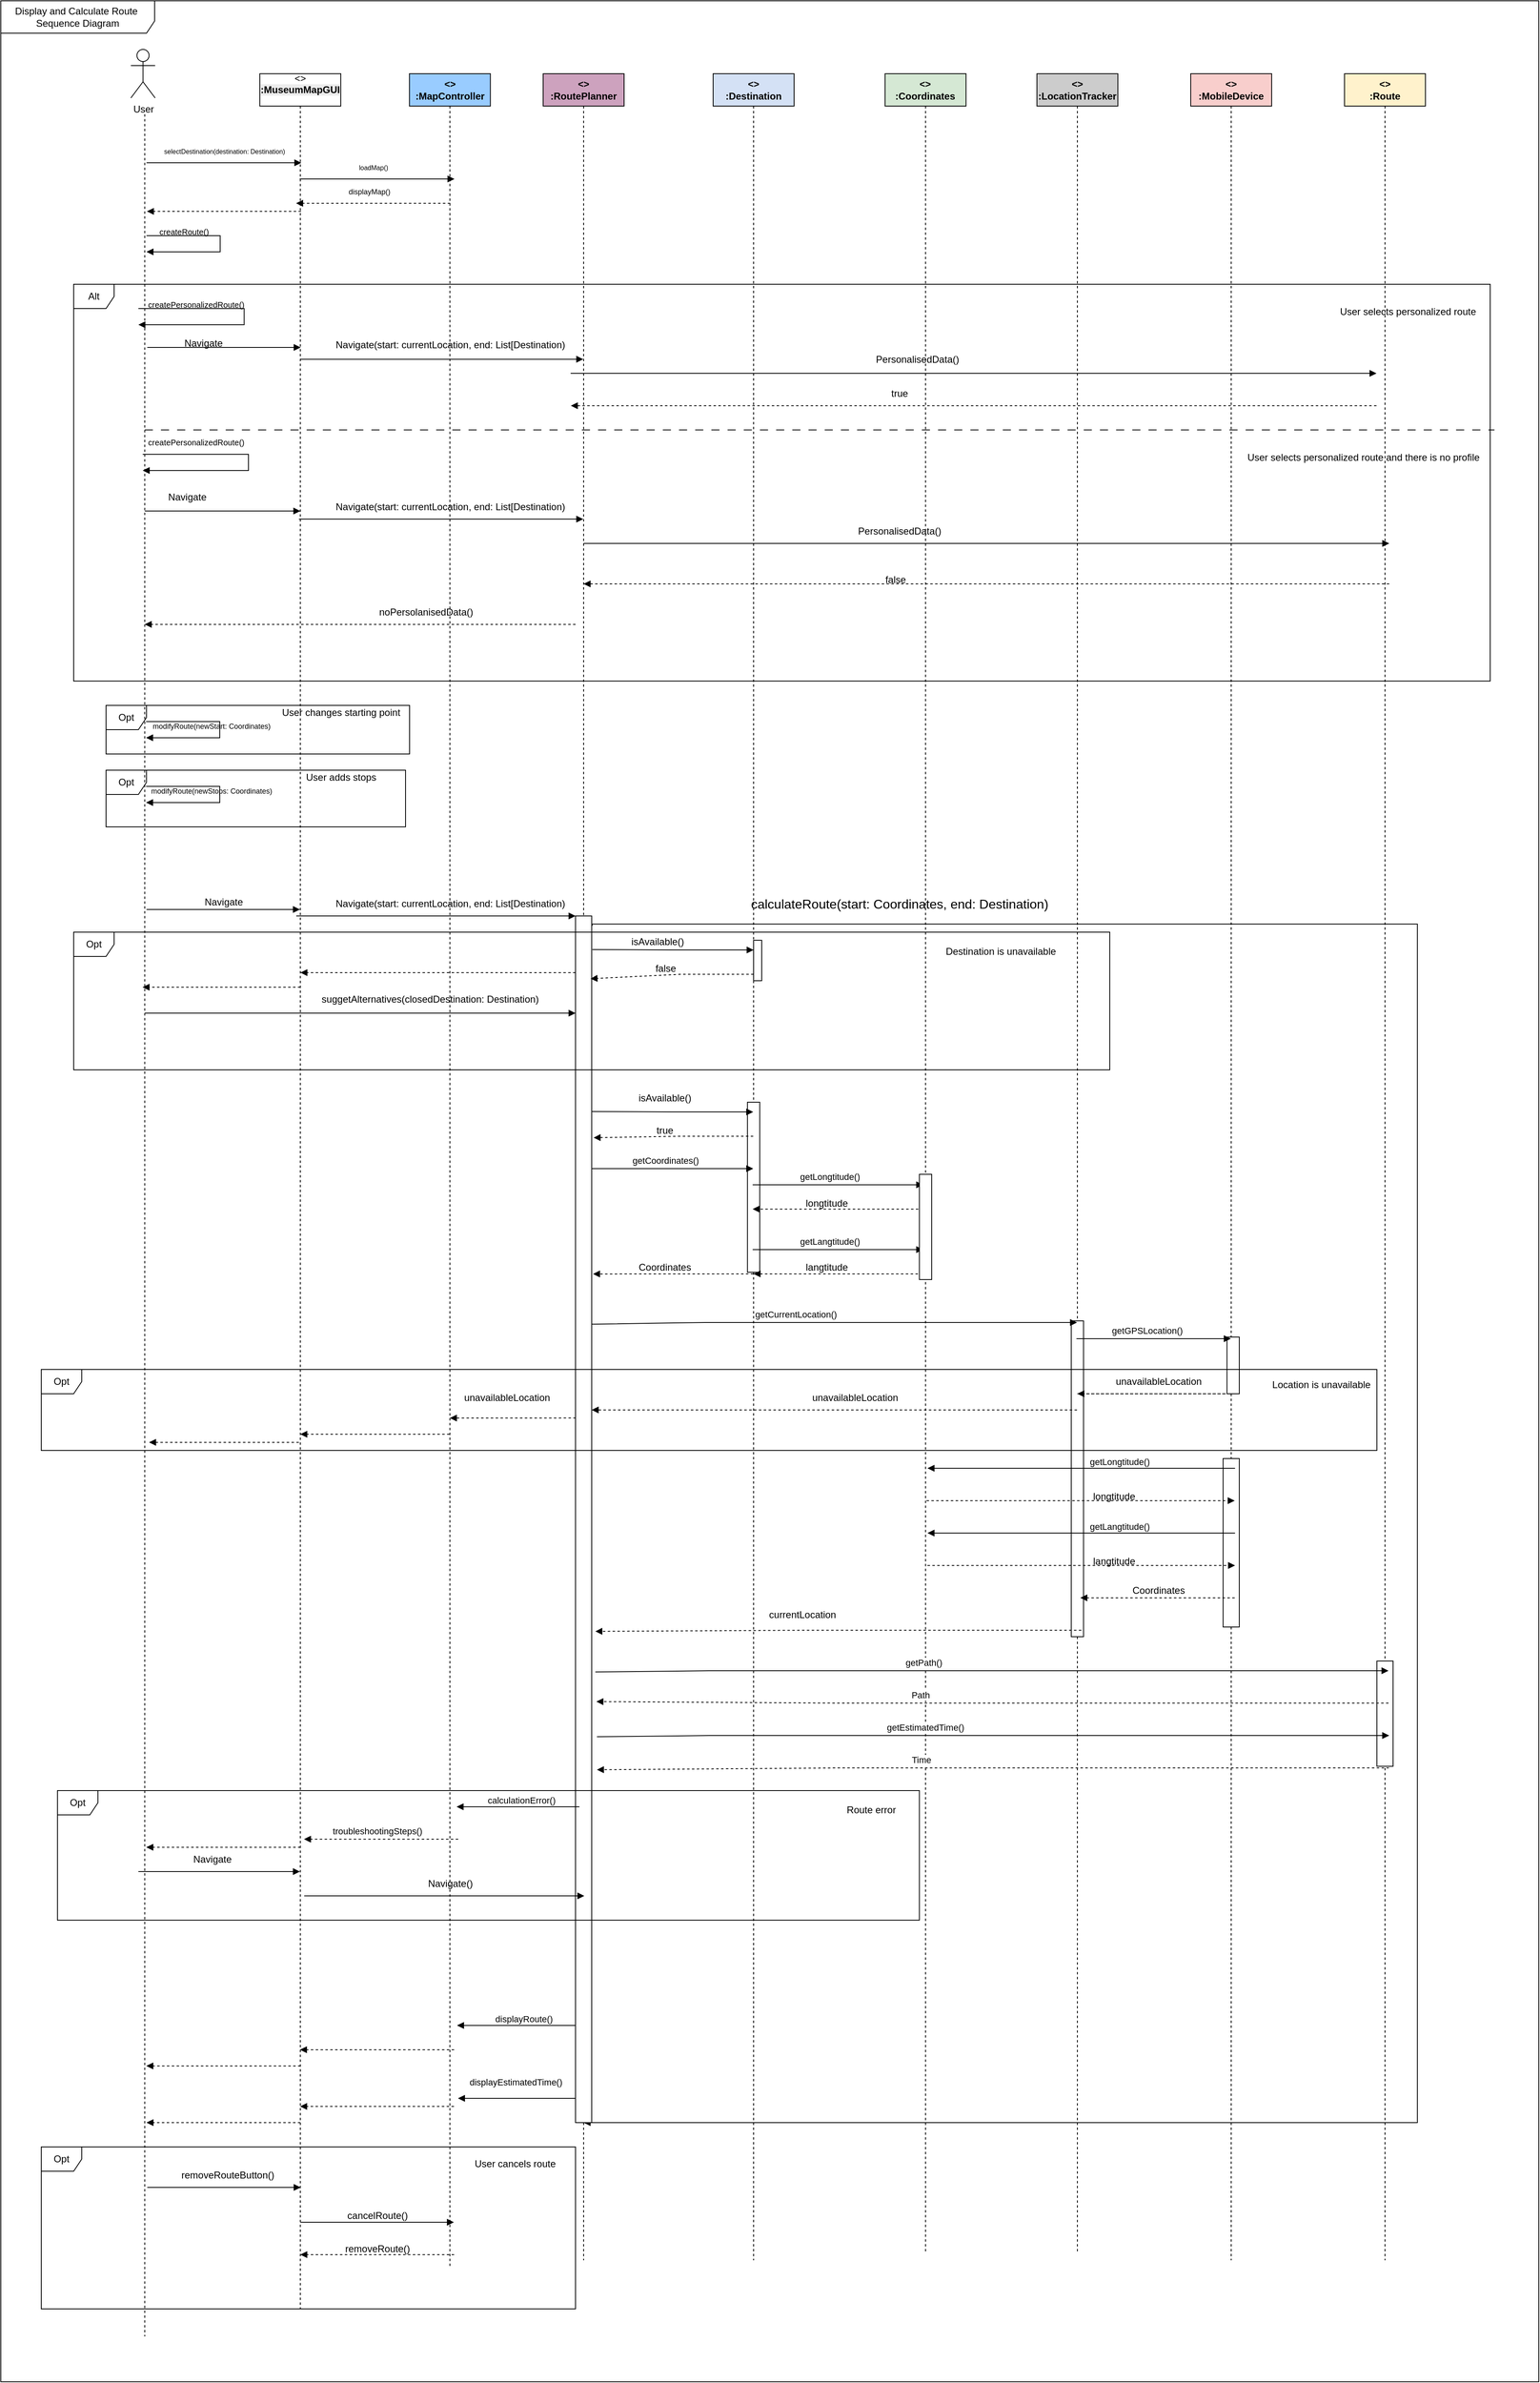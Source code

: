 <mxfile version="26.3.0">
  <diagram name="Page-1" id="kJih2EVv_8KnTAs_L_VF">
    <mxGraphModel dx="5603" dy="4810" grid="1" gridSize="10" guides="1" tooltips="1" connect="1" arrows="1" fold="1" page="1" pageScale="1" pageWidth="850" pageHeight="1100" math="0" shadow="0">
      <root>
        <mxCell id="0" />
        <mxCell id="1" parent="0" />
        <mxCell id="w3oup3Zo58hLr9Lpajqg-17" value="&lt;b&gt;&amp;lt;&amp;gt;&lt;/b&gt;&lt;div&gt;&lt;b&gt;:MobileDevice&lt;/b&gt;&lt;/div&gt;" style="shape=umlLifeline;perimeter=lifelinePerimeter;whiteSpace=wrap;html=1;container=1;dropTarget=0;collapsible=0;recursiveResize=0;outlineConnect=0;portConstraint=eastwest;newEdgeStyle={&quot;edgeStyle&quot;:&quot;elbowEdgeStyle&quot;,&quot;elbow&quot;:&quot;vertical&quot;,&quot;curved&quot;:0,&quot;rounded&quot;:0};fillColor=#F8CECC;" parent="1" vertex="1">
          <mxGeometry x="1250" y="-1480" width="100" height="2700" as="geometry" />
        </mxCell>
        <mxCell id="AUqQ7xuA4GsBrQX3amAf-10" value="" style="rounded=0;dashed=0;" parent="1" vertex="1">
          <mxGeometry x="1294.81" y="80" width="15.19" height="70" as="geometry" />
        </mxCell>
        <mxCell id="w3oup3Zo58hLr9Lpajqg-15" value="&lt;div&gt;&lt;b&gt;&amp;lt;&amp;gt;&lt;/b&gt;&lt;/div&gt;&lt;b&gt;:LocationTracker&lt;/b&gt;" style="shape=umlLifeline;perimeter=lifelinePerimeter;whiteSpace=wrap;html=1;container=1;dropTarget=0;collapsible=0;recursiveResize=0;outlineConnect=0;portConstraint=eastwest;newEdgeStyle={&quot;edgeStyle&quot;:&quot;elbowEdgeStyle&quot;,&quot;elbow&quot;:&quot;vertical&quot;,&quot;curved&quot;:0,&quot;rounded&quot;:0};fillColor=#CCCCCC;" parent="1" vertex="1">
          <mxGeometry x="1060" y="-1480" width="100" height="2690" as="geometry" />
        </mxCell>
        <mxCell id="AUqQ7xuA4GsBrQX3amAf-7" value="" style="rounded=0;dashed=0;" parent="1" vertex="1">
          <mxGeometry x="1102.41" y="60" width="15.19" height="390" as="geometry" />
        </mxCell>
        <mxCell id="w3oup3Zo58hLr9Lpajqg-12" value="&lt;div&gt;&lt;b&gt;&amp;lt;&amp;gt;&lt;/b&gt;&lt;/div&gt;&lt;b&gt;:Destination&lt;/b&gt;" style="shape=umlLifeline;perimeter=lifelinePerimeter;whiteSpace=wrap;html=1;container=1;dropTarget=0;collapsible=0;recursiveResize=0;outlineConnect=0;portConstraint=eastwest;newEdgeStyle={&quot;edgeStyle&quot;:&quot;elbowEdgeStyle&quot;,&quot;elbow&quot;:&quot;vertical&quot;,&quot;curved&quot;:0,&quot;rounded&quot;:0};fillColor=#D4E1F5;" parent="1" vertex="1">
          <mxGeometry x="660" y="-1480" width="100" height="2700" as="geometry" />
        </mxCell>
        <mxCell id="AUqQ7xuA4GsBrQX3amAf-4" value="" style="rounded=0;dashed=0;" parent="1" vertex="1">
          <mxGeometry x="702.4" y="-210" width="15.19" height="210" as="geometry" />
        </mxCell>
        <mxCell id="AUqQ7xuA4GsBrQX3amAf-2" value="" style="rounded=0;dashed=0;" parent="1" vertex="1">
          <mxGeometry x="1290" y="230" width="20" height="208" as="geometry" />
        </mxCell>
        <mxCell id="w3oup3Zo58hLr9Lpajqg-77" value="&lt;div&gt;&lt;b&gt;&amp;lt;&amp;gt;&lt;/b&gt;&lt;/div&gt;&lt;b&gt;:Route&lt;/b&gt;" style="shape=umlLifeline;perimeter=lifelinePerimeter;whiteSpace=wrap;html=1;container=1;dropTarget=0;collapsible=0;recursiveResize=0;outlineConnect=0;portConstraint=eastwest;newEdgeStyle={&quot;edgeStyle&quot;:&quot;elbowEdgeStyle&quot;,&quot;elbow&quot;:&quot;vertical&quot;,&quot;curved&quot;:0,&quot;rounded&quot;:0};fillColor=#FFF2CC;" parent="1" vertex="1">
          <mxGeometry x="1440" y="-1480" width="100" height="2700" as="geometry" />
        </mxCell>
        <mxCell id="AUqQ7xuA4GsBrQX3amAf-1" value="" style="rounded=0;dashed=0;" parent="1" vertex="1">
          <mxGeometry x="1480" y="480" width="20" height="130" as="geometry" />
        </mxCell>
        <mxCell id="giSu3xgfnJtw4W87moCO-10" value="Display and Calculate Route&amp;nbsp;&lt;div&gt;Sequence Diagram&lt;/div&gt;" style="shape=umlFrame;whiteSpace=wrap;html=1;pointerEvents=0;width=190;height=40;" parent="1" vertex="1">
          <mxGeometry x="-220" y="-1570" width="1900" height="2940" as="geometry" />
        </mxCell>
        <mxCell id="w3oup3Zo58hLr9Lpajqg-8" value="&amp;lt;&amp;gt;&lt;br&gt;&lt;span style=&quot;color: rgb(0, 0, 0); font-family: Helvetica; font-size: 12px; font-style: normal; font-variant-ligatures: normal; font-variant-caps: normal; font-weight: 700; letter-spacing: normal; orphans: 2; text-align: center; text-indent: 0px; text-transform: none; widows: 2; word-spacing: 0px; -webkit-text-stroke-width: 0px; white-space: normal; background-color: rgb(236, 236, 236); text-decoration-thickness: initial; text-decoration-style: initial; text-decoration-color: initial; float: none; display: inline !important;&quot;&gt;:MuseumMapGUI&lt;/span&gt;&lt;div&gt;&lt;br/&gt;&lt;/div&gt;" style="shape=umlLifeline;perimeter=lifelinePerimeter;whiteSpace=wrap;html=1;container=1;dropTarget=0;collapsible=0;recursiveResize=0;outlineConnect=0;portConstraint=eastwest;newEdgeStyle={&quot;edgeStyle&quot;:&quot;elbowEdgeStyle&quot;,&quot;elbow&quot;:&quot;vertical&quot;,&quot;curved&quot;:0,&quot;rounded&quot;:0};" parent="1" vertex="1">
          <mxGeometry x="100" y="-1480" width="100" height="2760" as="geometry" />
        </mxCell>
        <mxCell id="w3oup3Zo58hLr9Lpajqg-11" value="&lt;div&gt;&lt;b&gt;&amp;lt;&amp;gt;&lt;/b&gt;&lt;/div&gt;&lt;b&gt;:RoutePlanner&lt;/b&gt;" style="shape=umlLifeline;perimeter=lifelinePerimeter;whiteSpace=wrap;html=1;container=1;dropTarget=0;collapsible=0;recursiveResize=0;outlineConnect=0;portConstraint=eastwest;newEdgeStyle={&quot;edgeStyle&quot;:&quot;elbowEdgeStyle&quot;,&quot;elbow&quot;:&quot;vertical&quot;,&quot;curved&quot;:0,&quot;rounded&quot;:0};fillColor=#CDA2BE;" parent="1" vertex="1">
          <mxGeometry x="450" y="-1480" width="100" height="2700" as="geometry" />
        </mxCell>
        <mxCell id="w3oup3Zo58hLr9Lpajqg-13" value="&lt;b&gt;&amp;lt;&amp;gt;&lt;br&gt;:Coordinates&lt;/b&gt;" style="shape=umlLifeline;perimeter=lifelinePerimeter;whiteSpace=wrap;html=1;container=1;dropTarget=0;collapsible=0;recursiveResize=0;outlineConnect=0;portConstraint=eastwest;newEdgeStyle={&quot;edgeStyle&quot;:&quot;elbowEdgeStyle&quot;,&quot;elbow&quot;:&quot;vertical&quot;,&quot;curved&quot;:0,&quot;rounded&quot;:0};fillColor=#D5E8D4;" parent="1" vertex="1">
          <mxGeometry x="872.4" y="-1480" width="100" height="2690" as="geometry" />
        </mxCell>
        <mxCell id="w3oup3Zo58hLr9Lpajqg-18" value="&lt;div&gt;&lt;span style=&quot;font-weight: 700;&quot;&gt;&amp;lt;&amp;gt;&lt;/span&gt;&lt;/div&gt;&lt;span style=&quot;font-weight: 700;&quot;&gt;:MapController&lt;/span&gt;" style="shape=umlLifeline;perimeter=lifelinePerimeter;whiteSpace=wrap;html=1;container=1;dropTarget=0;collapsible=0;recursiveResize=0;outlineConnect=0;portConstraint=eastwest;newEdgeStyle={&quot;edgeStyle&quot;:&quot;elbowEdgeStyle&quot;,&quot;elbow&quot;:&quot;vertical&quot;,&quot;curved&quot;:0,&quot;rounded&quot;:0};fillColor=#99CCFF;" parent="1" vertex="1">
          <mxGeometry x="284.81" y="-1480" width="100" height="2710" as="geometry" />
        </mxCell>
        <mxCell id="w3oup3Zo58hLr9Lpajqg-23" value="" style="html=1;verticalAlign=bottom;labelBackgroundColor=none;endArrow=block;endFill=1;rounded=0;entryX=0.512;entryY=0.092;entryDx=0;entryDy=0;entryPerimeter=0;" parent="1" edge="1">
          <mxGeometry width="160" relative="1" as="geometry">
            <mxPoint x="-39.996" y="-1370" as="sourcePoint" />
            <mxPoint x="151.24" y="-1370" as="targetPoint" />
          </mxGeometry>
        </mxCell>
        <mxCell id="w3oup3Zo58hLr9Lpajqg-29" value="&lt;font style=&quot;font-size: 8px;&quot;&gt;selectDestination(destination: Destination)&lt;/font&gt;" style="text;html=1;align=center;verticalAlign=middle;resizable=0;points=[];autosize=1;strokeColor=none;fillColor=none;" parent="1" vertex="1">
          <mxGeometry x="-29.32" y="-1400" width="170" height="30" as="geometry" />
        </mxCell>
        <mxCell id="w3oup3Zo58hLr9Lpajqg-32" value="&lt;font style=&quot;font-size: 9px;&quot;&gt;displayMap()&lt;/font&gt;" style="text;html=1;align=center;verticalAlign=middle;resizable=0;points=[];autosize=1;strokeColor=none;fillColor=none;" parent="1" vertex="1">
          <mxGeometry x="195" y="-1350" width="80" height="30" as="geometry" />
        </mxCell>
        <mxCell id="w3oup3Zo58hLr9Lpajqg-33" value="&lt;font&gt;createRoute()&lt;/font&gt;" style="text;html=1;align=center;verticalAlign=middle;resizable=0;points=[];autosize=1;strokeColor=none;fillColor=none;fontSize=10;" parent="1" vertex="1">
          <mxGeometry x="-34.5" y="-1300" width="80" height="30" as="geometry" />
        </mxCell>
        <mxCell id="w3oup3Zo58hLr9Lpajqg-34" value="" style="html=1;verticalAlign=bottom;labelBackgroundColor=none;endArrow=block;endFill=1;rounded=0;exitX=1.044;exitY=0.008;exitDx=0;exitDy=0;exitPerimeter=0;" parent="1" source="w3oup3Zo58hLr9Lpajqg-95" target="w3oup3Zo58hLr9Lpajqg-11" edge="1">
          <mxGeometry width="160" relative="1" as="geometry">
            <mxPoint x="425.0" y="-440" as="sourcePoint" />
            <mxPoint x="664.8" y="-440" as="targetPoint" />
            <Array as="points">
              <mxPoint x="510" y="-430" />
              <mxPoint x="550" y="-430" />
              <mxPoint x="1530" y="-430" />
              <mxPoint x="1530" y="410" />
              <mxPoint x="1530" y="1050" />
              <mxPoint x="1020" y="1050" />
            </Array>
          </mxGeometry>
        </mxCell>
        <mxCell id="w3oup3Zo58hLr9Lpajqg-38" value="" style="html=1;verticalAlign=bottom;labelBackgroundColor=none;endArrow=block;endFill=1;rounded=0;" parent="1" target="w3oup3Zo58hLr9Lpajqg-8" edge="1">
          <mxGeometry width="160" relative="1" as="geometry">
            <mxPoint x="-40.001" y="-448" as="sourcePoint" />
            <mxPoint x="305.24" y="-448" as="targetPoint" />
            <Array as="points">
              <mxPoint x="130.24" y="-448" />
            </Array>
          </mxGeometry>
        </mxCell>
        <mxCell id="w3oup3Zo58hLr9Lpajqg-39" value="Navigate(start: currentLocation, end: List[Destination)" style="text;html=1;align=center;verticalAlign=middle;resizable=0;points=[];autosize=1;strokeColor=none;fillColor=none;" parent="1" vertex="1">
          <mxGeometry x="180" y="-470" width="310" height="30" as="geometry" />
        </mxCell>
        <mxCell id="w3oup3Zo58hLr9Lpajqg-35" value="&lt;font style=&quot;font-size: 16px;&quot;&gt;calculateRoute(start: Coordinates, end: Destination)&lt;/font&gt;" style="text;html=1;align=center;verticalAlign=middle;resizable=0;points=[];autosize=1;strokeColor=none;fillColor=none;" parent="1" vertex="1">
          <mxGeometry x="695" y="-470" width="390" height="30" as="geometry" />
        </mxCell>
        <mxCell id="w3oup3Zo58hLr9Lpajqg-42" value="" style="html=1;verticalAlign=bottom;labelBackgroundColor=none;endArrow=block;endFill=1;rounded=0;exitX=1.017;exitY=0.07;exitDx=0;exitDy=0;exitPerimeter=0;" parent="1" edge="1">
          <mxGeometry width="160" relative="1" as="geometry">
            <mxPoint x="510.34" y="-198.5" as="sourcePoint" />
            <mxPoint x="709.5" y="-198" as="targetPoint" />
            <Array as="points">
              <mxPoint x="610" y="-198" />
            </Array>
          </mxGeometry>
        </mxCell>
        <mxCell id="w3oup3Zo58hLr9Lpajqg-44" value="" style="html=1;verticalAlign=bottom;labelBackgroundColor=none;endArrow=block;endFill=1;dashed=1;rounded=0;entryX=1.117;entryY=0.108;entryDx=0;entryDy=0;entryPerimeter=0;" parent="1" edge="1">
          <mxGeometry width="160" relative="1" as="geometry">
            <mxPoint x="709.5" y="-168" as="sourcePoint" />
            <mxPoint x="512.34" y="-166.2" as="targetPoint" />
            <Array as="points">
              <mxPoint x="620" y="-168" />
            </Array>
          </mxGeometry>
        </mxCell>
        <mxCell id="w3oup3Zo58hLr9Lpajqg-45" value="true" style="text;html=1;align=center;verticalAlign=middle;resizable=0;points=[];autosize=1;strokeColor=none;fillColor=none;" parent="1" vertex="1">
          <mxGeometry x="580" y="-190" width="40" height="30" as="geometry" />
        </mxCell>
        <mxCell id="w3oup3Zo58hLr9Lpajqg-46" value="" style="html=1;verticalAlign=bottom;labelBackgroundColor=none;endArrow=block;endFill=1;rounded=0;exitX=1.017;exitY=0.153;exitDx=0;exitDy=0;exitPerimeter=0;" parent="1" edge="1">
          <mxGeometry width="160" relative="1" as="geometry">
            <mxPoint x="510.34" y="-127.95" as="sourcePoint" />
            <mxPoint x="709.5" y="-128" as="targetPoint" />
            <Array as="points">
              <mxPoint x="610" y="-128" />
            </Array>
          </mxGeometry>
        </mxCell>
        <mxCell id="w3oup3Zo58hLr9Lpajqg-47" value="getCoordinates()" style="edgeLabel;html=1;align=center;verticalAlign=middle;resizable=0;points=[];" parent="w3oup3Zo58hLr9Lpajqg-46" vertex="1" connectable="0">
          <mxGeometry x="-0.193" y="1" relative="1" as="geometry">
            <mxPoint x="10" y="-9" as="offset" />
          </mxGeometry>
        </mxCell>
        <mxCell id="w3oup3Zo58hLr9Lpajqg-48" value="" style="html=1;verticalAlign=bottom;labelBackgroundColor=none;endArrow=block;endFill=1;rounded=0;" parent="1" edge="1">
          <mxGeometry width="160" relative="1" as="geometry">
            <mxPoint x="708.833" y="-108" as="sourcePoint" />
            <mxPoint x="919.5" y="-108" as="targetPoint" />
            <Array as="points">
              <mxPoint x="810" y="-108" />
            </Array>
          </mxGeometry>
        </mxCell>
        <mxCell id="w3oup3Zo58hLr9Lpajqg-49" value="getLongtitude()" style="edgeLabel;html=1;align=center;verticalAlign=middle;resizable=0;points=[];" parent="w3oup3Zo58hLr9Lpajqg-48" vertex="1" connectable="0">
          <mxGeometry x="-0.193" y="1" relative="1" as="geometry">
            <mxPoint x="10" y="-9" as="offset" />
          </mxGeometry>
        </mxCell>
        <mxCell id="w3oup3Zo58hLr9Lpajqg-50" value="" style="html=1;verticalAlign=bottom;labelBackgroundColor=none;endArrow=block;endFill=1;dashed=1;rounded=0;" parent="1" edge="1">
          <mxGeometry width="160" relative="1" as="geometry">
            <mxPoint x="919.5" y="-78" as="sourcePoint" />
            <mxPoint x="708.833" y="-78" as="targetPoint" />
            <Array as="points">
              <mxPoint x="810" y="-78" />
            </Array>
          </mxGeometry>
        </mxCell>
        <mxCell id="w3oup3Zo58hLr9Lpajqg-51" value="longtitude" style="text;html=1;align=center;verticalAlign=middle;resizable=0;points=[];autosize=1;strokeColor=none;fillColor=none;" parent="1" vertex="1">
          <mxGeometry x="760" y="-100" width="80" height="30" as="geometry" />
        </mxCell>
        <mxCell id="w3oup3Zo58hLr9Lpajqg-52" value="" style="html=1;verticalAlign=bottom;labelBackgroundColor=none;endArrow=block;endFill=1;rounded=0;" parent="1" edge="1">
          <mxGeometry width="160" relative="1" as="geometry">
            <mxPoint x="708.833" y="-28" as="sourcePoint" />
            <mxPoint x="919.5" y="-28" as="targetPoint" />
            <Array as="points">
              <mxPoint x="810" y="-28" />
            </Array>
          </mxGeometry>
        </mxCell>
        <mxCell id="w3oup3Zo58hLr9Lpajqg-53" value="getLangtitude()" style="edgeLabel;html=1;align=center;verticalAlign=middle;resizable=0;points=[];" parent="w3oup3Zo58hLr9Lpajqg-52" vertex="1" connectable="0">
          <mxGeometry x="-0.193" y="1" relative="1" as="geometry">
            <mxPoint x="10" y="-9" as="offset" />
          </mxGeometry>
        </mxCell>
        <mxCell id="w3oup3Zo58hLr9Lpajqg-54" value="" style="html=1;verticalAlign=bottom;labelBackgroundColor=none;endArrow=block;endFill=1;dashed=1;rounded=0;" parent="1" edge="1">
          <mxGeometry width="160" relative="1" as="geometry">
            <mxPoint x="919" y="2" as="sourcePoint" />
            <mxPoint x="710" y="2" as="targetPoint" />
            <Array as="points">
              <mxPoint x="810" y="2" />
            </Array>
          </mxGeometry>
        </mxCell>
        <mxCell id="w3oup3Zo58hLr9Lpajqg-55" value="langtitude" style="text;html=1;align=center;verticalAlign=middle;resizable=0;points=[];autosize=1;strokeColor=none;fillColor=none;" parent="1" vertex="1">
          <mxGeometry x="760" y="-21" width="80" height="30" as="geometry" />
        </mxCell>
        <mxCell id="w3oup3Zo58hLr9Lpajqg-56" value="" style="html=1;verticalAlign=bottom;labelBackgroundColor=none;endArrow=block;endFill=1;dashed=1;rounded=0;entryX=1.083;entryY=0.306;entryDx=0;entryDy=0;entryPerimeter=0;" parent="1" edge="1">
          <mxGeometry width="160" relative="1" as="geometry">
            <mxPoint x="709.5" y="2" as="sourcePoint" />
            <mxPoint x="511.66" y="2.1" as="targetPoint" />
            <Array as="points">
              <mxPoint x="600" y="2" />
            </Array>
          </mxGeometry>
        </mxCell>
        <mxCell id="w3oup3Zo58hLr9Lpajqg-57" value="Coordinates" style="text;html=1;align=center;verticalAlign=middle;resizable=0;points=[];autosize=1;strokeColor=none;fillColor=none;" parent="1" vertex="1">
          <mxGeometry x="555" y="-21" width="90" height="30" as="geometry" />
        </mxCell>
        <mxCell id="w3oup3Zo58hLr9Lpajqg-58" value="" style="html=1;verticalAlign=bottom;labelBackgroundColor=none;endArrow=block;endFill=1;rounded=0;exitX=0.95;exitY=0.379;exitDx=0;exitDy=0;exitPerimeter=0;" parent="1" edge="1">
          <mxGeometry width="160" relative="1" as="geometry">
            <mxPoint x="509.0" y="64.15" as="sourcePoint" />
            <mxPoint x="1109.5" y="62" as="targetPoint" />
            <Array as="points">
              <mxPoint x="611" y="62.47" />
              <mxPoint x="650" y="62" />
              <mxPoint x="680" y="62" />
            </Array>
          </mxGeometry>
        </mxCell>
        <mxCell id="w3oup3Zo58hLr9Lpajqg-59" value="getCurrentLocation()" style="edgeLabel;html=1;align=center;verticalAlign=middle;resizable=0;points=[];" parent="w3oup3Zo58hLr9Lpajqg-58" vertex="1" connectable="0">
          <mxGeometry x="-0.193" y="1" relative="1" as="geometry">
            <mxPoint x="10" y="-9" as="offset" />
          </mxGeometry>
        </mxCell>
        <mxCell id="w3oup3Zo58hLr9Lpajqg-60" value="" style="html=1;verticalAlign=bottom;labelBackgroundColor=none;endArrow=block;endFill=1;rounded=0;" parent="1" edge="1">
          <mxGeometry width="160" relative="1" as="geometry">
            <mxPoint x="1108.833" y="82" as="sourcePoint" />
            <mxPoint x="1299.5" y="82" as="targetPoint" />
            <Array as="points">
              <mxPoint x="1140" y="82" />
              <mxPoint x="1230" y="82" />
            </Array>
          </mxGeometry>
        </mxCell>
        <mxCell id="w3oup3Zo58hLr9Lpajqg-61" value="getGPSLocation()" style="edgeLabel;html=1;align=center;verticalAlign=middle;resizable=0;points=[];" parent="w3oup3Zo58hLr9Lpajqg-60" vertex="1" connectable="0">
          <mxGeometry x="-0.193" y="1" relative="1" as="geometry">
            <mxPoint x="10" y="-9" as="offset" />
          </mxGeometry>
        </mxCell>
        <mxCell id="w3oup3Zo58hLr9Lpajqg-62" value="" style="html=1;verticalAlign=bottom;labelBackgroundColor=none;endArrow=block;endFill=1;rounded=0;" parent="1" edge="1">
          <mxGeometry width="160" relative="1" as="geometry">
            <mxPoint x="1304.76" y="242" as="sourcePoint" />
            <mxPoint x="924.851" y="242" as="targetPoint" />
            <Array as="points">
              <mxPoint x="1165.26" y="242" />
            </Array>
          </mxGeometry>
        </mxCell>
        <mxCell id="w3oup3Zo58hLr9Lpajqg-63" value="getLongtitude()" style="edgeLabel;html=1;align=center;verticalAlign=middle;resizable=0;points=[];" parent="w3oup3Zo58hLr9Lpajqg-62" vertex="1" connectable="0">
          <mxGeometry x="-0.193" y="1" relative="1" as="geometry">
            <mxPoint x="10" y="-9" as="offset" />
          </mxGeometry>
        </mxCell>
        <mxCell id="w3oup3Zo58hLr9Lpajqg-64" value="" style="html=1;verticalAlign=bottom;labelBackgroundColor=none;endArrow=block;endFill=1;rounded=0;" parent="1" edge="1">
          <mxGeometry width="160" relative="1" as="geometry">
            <mxPoint x="1304.76" y="322" as="sourcePoint" />
            <mxPoint x="924.851" y="322" as="targetPoint" />
            <Array as="points">
              <mxPoint x="1110.76" y="322" />
            </Array>
          </mxGeometry>
        </mxCell>
        <mxCell id="w3oup3Zo58hLr9Lpajqg-65" value="getLangtitude()" style="edgeLabel;html=1;align=center;verticalAlign=middle;resizable=0;points=[];" parent="w3oup3Zo58hLr9Lpajqg-64" vertex="1" connectable="0">
          <mxGeometry x="-0.193" y="1" relative="1" as="geometry">
            <mxPoint x="10" y="-9" as="offset" />
          </mxGeometry>
        </mxCell>
        <mxCell id="w3oup3Zo58hLr9Lpajqg-66" value="" style="html=1;verticalAlign=bottom;labelBackgroundColor=none;endArrow=block;endFill=1;dashed=1;rounded=0;" parent="1" edge="1">
          <mxGeometry width="160" relative="1" as="geometry">
            <mxPoint x="923.643" y="282" as="sourcePoint" />
            <mxPoint x="1304.31" y="282" as="targetPoint" />
            <Array as="points">
              <mxPoint x="1110.31" y="282" />
            </Array>
          </mxGeometry>
        </mxCell>
        <mxCell id="w3oup3Zo58hLr9Lpajqg-67" value="" style="html=1;verticalAlign=bottom;labelBackgroundColor=none;endArrow=block;endFill=1;dashed=1;rounded=0;" parent="1" edge="1">
          <mxGeometry width="160" relative="1" as="geometry">
            <mxPoint x="924.851" y="362" as="sourcePoint" />
            <mxPoint x="1304.76" y="362" as="targetPoint" />
            <Array as="points">
              <mxPoint x="1120.76" y="362" />
            </Array>
          </mxGeometry>
        </mxCell>
        <mxCell id="w3oup3Zo58hLr9Lpajqg-68" value="langtitude" style="text;html=1;align=center;verticalAlign=middle;resizable=0;points=[];autosize=1;strokeColor=none;fillColor=none;" parent="1" vertex="1">
          <mxGeometry x="1114.81" y="342" width="80" height="30" as="geometry" />
        </mxCell>
        <mxCell id="w3oup3Zo58hLr9Lpajqg-69" value="longtitude" style="text;html=1;align=center;verticalAlign=middle;resizable=0;points=[];autosize=1;strokeColor=none;fillColor=none;" parent="1" vertex="1">
          <mxGeometry x="1114.81" y="262" width="80" height="30" as="geometry" />
        </mxCell>
        <mxCell id="w3oup3Zo58hLr9Lpajqg-71" value="" style="html=1;verticalAlign=bottom;labelBackgroundColor=none;endArrow=block;endFill=1;dashed=1;rounded=0;" parent="1" edge="1">
          <mxGeometry width="160" relative="1" as="geometry">
            <mxPoint x="1304.31" y="402" as="sourcePoint" />
            <mxPoint x="1113.643" y="402" as="targetPoint" />
            <Array as="points">
              <mxPoint x="1205.81" y="402" />
            </Array>
          </mxGeometry>
        </mxCell>
        <mxCell id="w3oup3Zo58hLr9Lpajqg-72" value="Coordinates" style="text;html=1;align=center;verticalAlign=middle;resizable=0;points=[];autosize=1;strokeColor=none;fillColor=none;" parent="1" vertex="1">
          <mxGeometry x="1164.81" y="378" width="90" height="30" as="geometry" />
        </mxCell>
        <mxCell id="w3oup3Zo58hLr9Lpajqg-75" value="" style="html=1;verticalAlign=bottom;labelBackgroundColor=none;endArrow=block;endFill=1;dashed=1;rounded=0;entryX=0.983;entryY=0.684;entryDx=0;entryDy=0;entryPerimeter=0;" parent="1" edge="1">
          <mxGeometry width="160" relative="1" as="geometry">
            <mxPoint x="1114.81" y="442" as="sourcePoint" />
            <mxPoint x="514.47" y="443.4" as="targetPoint" />
            <Array as="points">
              <mxPoint x="776.31" y="442" />
            </Array>
          </mxGeometry>
        </mxCell>
        <mxCell id="w3oup3Zo58hLr9Lpajqg-76" value="currentLocation" style="text;html=1;align=center;verticalAlign=middle;resizable=0;points=[];autosize=1;strokeColor=none;fillColor=none;" parent="1" vertex="1">
          <mxGeometry x="714.81" y="408" width="110" height="30" as="geometry" />
        </mxCell>
        <mxCell id="w3oup3Zo58hLr9Lpajqg-78" value="" style="html=1;verticalAlign=bottom;labelBackgroundColor=none;endArrow=block;endFill=1;rounded=0;exitX=0.983;exitY=0.743;exitDx=0;exitDy=0;exitPerimeter=0;" parent="1" edge="1">
          <mxGeometry width="160" relative="1" as="geometry">
            <mxPoint x="514.47" y="493.55" as="sourcePoint" />
            <mxPoint x="1494.31" y="492" as="targetPoint" />
            <Array as="points">
              <mxPoint x="615.81" y="492.47" />
              <mxPoint x="654.81" y="492" />
            </Array>
          </mxGeometry>
        </mxCell>
        <mxCell id="w3oup3Zo58hLr9Lpajqg-79" value="getPath()" style="edgeLabel;html=1;align=center;verticalAlign=middle;resizable=0;points=[];" parent="w3oup3Zo58hLr9Lpajqg-78" vertex="1" connectable="0">
          <mxGeometry x="-0.193" y="1" relative="1" as="geometry">
            <mxPoint x="10" y="-9" as="offset" />
          </mxGeometry>
        </mxCell>
        <mxCell id="w3oup3Zo58hLr9Lpajqg-81" value="" style="html=1;verticalAlign=bottom;labelBackgroundColor=none;endArrow=block;endFill=1;dashed=1;rounded=0;entryX=1.05;entryY=0.786;entryDx=0;entryDy=0;entryPerimeter=0;" parent="1" edge="1">
          <mxGeometry width="160" relative="1" as="geometry">
            <mxPoint x="1494.31" y="532" as="sourcePoint" />
            <mxPoint x="515.81" y="530.1" as="targetPoint" />
            <Array as="points">
              <mxPoint x="815.81" y="532" />
            </Array>
          </mxGeometry>
        </mxCell>
        <mxCell id="w3oup3Zo58hLr9Lpajqg-82" value="Path" style="edgeLabel;html=1;align=center;verticalAlign=middle;resizable=0;points=[];" parent="w3oup3Zo58hLr9Lpajqg-81" vertex="1" connectable="0">
          <mxGeometry x="0.185" y="-6" relative="1" as="geometry">
            <mxPoint x="1" y="-4" as="offset" />
          </mxGeometry>
        </mxCell>
        <mxCell id="w3oup3Zo58hLr9Lpajqg-83" value="" style="html=1;verticalAlign=bottom;labelBackgroundColor=none;endArrow=block;endFill=1;rounded=0;exitX=1.083;exitY=0.837;exitDx=0;exitDy=0;exitPerimeter=0;" parent="1" edge="1">
          <mxGeometry width="160" relative="1" as="geometry">
            <mxPoint x="516.47" y="573.45" as="sourcePoint" />
            <mxPoint x="1495.18" y="572" as="targetPoint" />
            <Array as="points">
              <mxPoint x="616.18" y="572.47" />
              <mxPoint x="655.18" y="572" />
            </Array>
          </mxGeometry>
        </mxCell>
        <mxCell id="w3oup3Zo58hLr9Lpajqg-84" value="getEstimatedTime()" style="edgeLabel;html=1;align=center;verticalAlign=middle;resizable=0;points=[];" parent="w3oup3Zo58hLr9Lpajqg-83" vertex="1" connectable="0">
          <mxGeometry x="-0.193" y="1" relative="1" as="geometry">
            <mxPoint x="10" y="-9" as="offset" />
          </mxGeometry>
        </mxCell>
        <mxCell id="w3oup3Zo58hLr9Lpajqg-85" value="" style="html=1;verticalAlign=bottom;labelBackgroundColor=none;endArrow=block;endFill=1;dashed=1;rounded=0;entryX=1.083;entryY=0.885;entryDx=0;entryDy=0;entryPerimeter=0;" parent="1" edge="1">
          <mxGeometry width="160" relative="1" as="geometry">
            <mxPoint x="1494.81" y="612" as="sourcePoint" />
            <mxPoint x="516.47" y="614.25" as="targetPoint" />
            <Array as="points">
              <mxPoint x="815.81" y="612" />
            </Array>
          </mxGeometry>
        </mxCell>
        <mxCell id="w3oup3Zo58hLr9Lpajqg-86" value="Time" style="edgeLabel;html=1;align=center;verticalAlign=middle;resizable=0;points=[];" parent="w3oup3Zo58hLr9Lpajqg-85" vertex="1" connectable="0">
          <mxGeometry x="0.185" y="-6" relative="1" as="geometry">
            <mxPoint x="1" y="-4" as="offset" />
          </mxGeometry>
        </mxCell>
        <mxCell id="w3oup3Zo58hLr9Lpajqg-87" value="" style="html=1;verticalAlign=bottom;labelBackgroundColor=none;endArrow=block;endFill=1;rounded=0;" parent="1" edge="1">
          <mxGeometry width="160" relative="1" as="geometry">
            <mxPoint x="499.31" y="930" as="sourcePoint" />
            <mxPoint x="343.643" y="930" as="targetPoint" />
            <Array as="points">
              <mxPoint x="396.15" y="930" />
            </Array>
          </mxGeometry>
        </mxCell>
        <mxCell id="w3oup3Zo58hLr9Lpajqg-88" value="displayRoute()" style="edgeLabel;html=1;align=center;verticalAlign=middle;resizable=0;points=[];" parent="w3oup3Zo58hLr9Lpajqg-87" vertex="1" connectable="0">
          <mxGeometry x="-0.193" y="1" relative="1" as="geometry">
            <mxPoint x="-11" y="-9" as="offset" />
          </mxGeometry>
        </mxCell>
        <mxCell id="w3oup3Zo58hLr9Lpajqg-89" value="" style="html=1;verticalAlign=bottom;labelBackgroundColor=none;endArrow=block;endFill=1;rounded=0;" parent="1" edge="1">
          <mxGeometry width="160" relative="1" as="geometry">
            <mxPoint x="499.31" y="1020" as="sourcePoint" />
            <mxPoint x="344.81" y="1020" as="targetPoint" />
            <Array as="points">
              <mxPoint x="396.15" y="1020" />
            </Array>
          </mxGeometry>
        </mxCell>
        <mxCell id="w3oup3Zo58hLr9Lpajqg-90" value="displayEstimatedTime()" style="edgeLabel;html=1;align=center;verticalAlign=middle;resizable=0;points=[];" parent="w3oup3Zo58hLr9Lpajqg-89" vertex="1" connectable="0">
          <mxGeometry x="-0.193" y="1" relative="1" as="geometry">
            <mxPoint x="-21" y="-21" as="offset" />
          </mxGeometry>
        </mxCell>
        <mxCell id="w3oup3Zo58hLr9Lpajqg-91" value="" style="html=1;verticalAlign=bottom;labelBackgroundColor=none;endArrow=block;endFill=1;dashed=1;rounded=0;" parent="1" edge="1">
          <mxGeometry width="160" relative="1" as="geometry">
            <mxPoint x="340.02" y="960" as="sourcePoint" />
            <mxPoint x="149.591" y="960" as="targetPoint" />
          </mxGeometry>
        </mxCell>
        <mxCell id="w3oup3Zo58hLr9Lpajqg-92" value="" style="html=1;verticalAlign=bottom;labelBackgroundColor=none;endArrow=block;endFill=1;dashed=1;rounded=0;" parent="1" edge="1">
          <mxGeometry width="160" relative="1" as="geometry">
            <mxPoint x="339.81" y="1030" as="sourcePoint" />
            <mxPoint x="149.81" y="1030" as="targetPoint" />
          </mxGeometry>
        </mxCell>
        <mxCell id="w3oup3Zo58hLr9Lpajqg-95" value="" style="rounded=0;dashed=0;" parent="1" vertex="1">
          <mxGeometry x="490" y="-440" width="20" height="1490" as="geometry" />
        </mxCell>
        <mxCell id="w3oup3Zo58hLr9Lpajqg-104" value="" style="html=1;verticalAlign=bottom;labelBackgroundColor=none;endArrow=block;endFill=1;dashed=1;rounded=0;" parent="1" edge="1">
          <mxGeometry width="160" relative="1" as="geometry">
            <mxPoint x="335.17" y="-1320" as="sourcePoint" />
            <mxPoint x="144.837" y="-1320" as="targetPoint" />
            <Array as="points">
              <mxPoint x="293.67" y="-1320" />
            </Array>
          </mxGeometry>
        </mxCell>
        <mxCell id="w3oup3Zo58hLr9Lpajqg-106" value="" style="html=1;verticalAlign=bottom;labelBackgroundColor=none;endArrow=block;endFill=1;rounded=0;" parent="1" edge="1">
          <mxGeometry width="160" relative="1" as="geometry">
            <mxPoint x="-40.5" y="-680" as="sourcePoint" />
            <mxPoint x="-40.5" y="-660" as="targetPoint" />
            <Array as="points">
              <mxPoint x="-9.5" y="-680" />
              <mxPoint x="50.5" y="-680" />
              <mxPoint x="50.5" y="-660" />
              <mxPoint x="20.5" y="-660" />
            </Array>
          </mxGeometry>
        </mxCell>
        <mxCell id="w3oup3Zo58hLr9Lpajqg-108" value="Opt" style="shape=umlFrame;whiteSpace=wrap;html=1;pointerEvents=0;recursiveResize=0;container=1;collapsible=0;width=50;" parent="1" vertex="1">
          <mxGeometry x="-90" y="-700" width="375" height="60" as="geometry" />
        </mxCell>
        <mxCell id="w3oup3Zo58hLr9Lpajqg-109" value="User changes starting point" style="text;align=center;html=1;" parent="w3oup3Zo58hLr9Lpajqg-108" vertex="1">
          <mxGeometry width="100" height="60" relative="1" as="geometry">
            <mxPoint x="240" y="-5" as="offset" />
          </mxGeometry>
        </mxCell>
        <mxCell id="w3oup3Zo58hLr9Lpajqg-107" value="&lt;font style=&quot;font-size: 9px;&quot;&gt;modifyRoute(newStart: Coordinates)&lt;/font&gt;" style="text;html=1;align=center;verticalAlign=middle;resizable=0;points=[];autosize=1;strokeColor=none;fillColor=none;" parent="w3oup3Zo58hLr9Lpajqg-108" vertex="1">
          <mxGeometry x="45" y="10" width="170" height="30" as="geometry" />
        </mxCell>
        <mxCell id="w3oup3Zo58hLr9Lpajqg-110" value="" style="html=1;verticalAlign=bottom;labelBackgroundColor=none;endArrow=block;endFill=1;rounded=0;" parent="1" edge="1">
          <mxGeometry width="160" relative="1" as="geometry">
            <mxPoint x="-40.5" y="-600" as="sourcePoint" />
            <mxPoint x="-40.5" y="-580" as="targetPoint" />
            <Array as="points">
              <mxPoint x="-9.5" y="-600" />
              <mxPoint x="50.5" y="-600" />
              <mxPoint x="50.5" y="-580" />
              <mxPoint x="20.5" y="-580" />
            </Array>
          </mxGeometry>
        </mxCell>
        <mxCell id="w3oup3Zo58hLr9Lpajqg-111" value="Opt" style="shape=umlFrame;whiteSpace=wrap;html=1;pointerEvents=0;recursiveResize=0;container=1;collapsible=0;width=50;" parent="1" vertex="1">
          <mxGeometry x="-90" y="-620" width="370" height="70" as="geometry" />
        </mxCell>
        <mxCell id="w3oup3Zo58hLr9Lpajqg-112" value="User adds stops" style="text;align=center;html=1;" parent="w3oup3Zo58hLr9Lpajqg-111" vertex="1">
          <mxGeometry width="100" height="60" relative="1" as="geometry">
            <mxPoint x="240" y="-5" as="offset" />
          </mxGeometry>
        </mxCell>
        <mxCell id="w3oup3Zo58hLr9Lpajqg-113" value="&lt;font style=&quot;font-size: 9px;&quot;&gt;modifyRoute(newStops: Coordinates)&lt;/font&gt;" style="text;html=1;align=center;verticalAlign=middle;resizable=0;points=[];autosize=1;strokeColor=none;fillColor=none;" parent="w3oup3Zo58hLr9Lpajqg-111" vertex="1">
          <mxGeometry x="45" y="10" width="170" height="30" as="geometry" />
        </mxCell>
        <mxCell id="w3oup3Zo58hLr9Lpajqg-115" value="Opt" style="shape=umlFrame;whiteSpace=wrap;html=1;pointerEvents=0;recursiveResize=0;container=0;collapsible=0;width=50;" parent="1" vertex="1">
          <mxGeometry x="-170" y="1080" width="660" height="200" as="geometry" />
        </mxCell>
        <mxCell id="w3oup3Zo58hLr9Lpajqg-122" value="isAvailable()" style="text;html=1;align=center;verticalAlign=middle;resizable=0;points=[];autosize=1;strokeColor=none;fillColor=none;" parent="1" vertex="1">
          <mxGeometry x="555" y="-230" width="90" height="30" as="geometry" />
        </mxCell>
        <mxCell id="w3oup3Zo58hLr9Lpajqg-129" value="" style="html=1;verticalAlign=bottom;labelBackgroundColor=none;endArrow=block;endFill=1;rounded=0;exitX=1.017;exitY=0.07;exitDx=0;exitDy=0;exitPerimeter=0;" parent="1" edge="1">
          <mxGeometry width="160" relative="1" as="geometry">
            <mxPoint x="510.84" y="-398.5" as="sourcePoint" />
            <mxPoint x="710" y="-398" as="targetPoint" />
            <Array as="points">
              <mxPoint x="610.5" y="-398" />
            </Array>
          </mxGeometry>
        </mxCell>
        <mxCell id="w3oup3Zo58hLr9Lpajqg-130" value="" style="html=1;verticalAlign=bottom;labelBackgroundColor=none;endArrow=block;endFill=1;dashed=1;rounded=0;entryX=0.925;entryY=0.052;entryDx=0;entryDy=0;entryPerimeter=0;" parent="1" target="w3oup3Zo58hLr9Lpajqg-95" edge="1">
          <mxGeometry width="160" relative="1" as="geometry">
            <mxPoint x="710" y="-368" as="sourcePoint" />
            <mxPoint x="512.84" y="-366.2" as="targetPoint" />
            <Array as="points">
              <mxPoint x="620.5" y="-368" />
            </Array>
          </mxGeometry>
        </mxCell>
        <mxCell id="w3oup3Zo58hLr9Lpajqg-131" value="false" style="text;html=1;align=center;verticalAlign=middle;resizable=0;points=[];autosize=1;strokeColor=none;fillColor=none;" parent="1" vertex="1">
          <mxGeometry x="575.5" y="-390" width="50" height="30" as="geometry" />
        </mxCell>
        <mxCell id="w3oup3Zo58hLr9Lpajqg-134" value="" style="html=1;verticalAlign=bottom;labelBackgroundColor=none;endArrow=block;endFill=1;dashed=1;rounded=0;" parent="1" edge="1">
          <mxGeometry width="160" relative="1" as="geometry">
            <mxPoint x="490" y="-370" as="sourcePoint" />
            <mxPoint x="150.13" y="-370" as="targetPoint" />
            <Array as="points">
              <mxPoint x="400.5" y="-370" />
            </Array>
          </mxGeometry>
        </mxCell>
        <mxCell id="w3oup3Zo58hLr9Lpajqg-136" value="" style="html=1;verticalAlign=bottom;labelBackgroundColor=none;endArrow=block;endFill=1;rounded=0;entryX=0.25;entryY=0;entryDx=0;entryDy=0;" parent="1" source="UUlu6NK4PWPFfeNE_tP9-5" edge="1">
          <mxGeometry width="160" relative="1" as="geometry">
            <mxPoint x="144" y="-320" as="sourcePoint" />
            <mxPoint x="490" y="-320" as="targetPoint" />
            <Array as="points">
              <mxPoint x="315" y="-320" />
            </Array>
          </mxGeometry>
        </mxCell>
        <mxCell id="w3oup3Zo58hLr9Lpajqg-137" value="suggetAlternatives(closedDestination: Destination)" style="text;html=1;align=center;verticalAlign=middle;resizable=0;points=[];autosize=1;strokeColor=none;fillColor=none;" parent="1" vertex="1">
          <mxGeometry x="165" y="-352" width="290" height="30" as="geometry" />
        </mxCell>
        <mxCell id="w3oup3Zo58hLr9Lpajqg-138" value="Opt" style="shape=umlFrame;whiteSpace=wrap;html=1;pointerEvents=0;recursiveResize=0;container=0;collapsible=0;width=50;" parent="1" vertex="1">
          <mxGeometry x="-130" y="-420" width="1280" height="170" as="geometry" />
        </mxCell>
        <mxCell id="w3oup3Zo58hLr9Lpajqg-141" value="" style="html=1;verticalAlign=bottom;labelBackgroundColor=none;endArrow=block;endFill=1;rounded=0;" parent="1" edge="1">
          <mxGeometry width="160" relative="1" as="geometry">
            <mxPoint x="494.81" y="660" as="sourcePoint" />
            <mxPoint x="343.088" y="660" as="targetPoint" />
            <Array as="points">
              <mxPoint x="391.65" y="660" />
            </Array>
          </mxGeometry>
        </mxCell>
        <mxCell id="w3oup3Zo58hLr9Lpajqg-142" value="calculationError()" style="edgeLabel;html=1;align=center;verticalAlign=middle;resizable=0;points=[];" parent="w3oup3Zo58hLr9Lpajqg-141" vertex="1" connectable="0">
          <mxGeometry x="-0.193" y="1" relative="1" as="geometry">
            <mxPoint x="-11" y="-9" as="offset" />
          </mxGeometry>
        </mxCell>
        <mxCell id="w3oup3Zo58hLr9Lpajqg-143" value="" style="html=1;verticalAlign=bottom;labelBackgroundColor=none;endArrow=block;endFill=1;dashed=1;rounded=0;" parent="1" edge="1">
          <mxGeometry width="160" relative="1" as="geometry">
            <mxPoint x="345.02" y="700" as="sourcePoint" />
            <mxPoint x="154.591" y="700" as="targetPoint" />
          </mxGeometry>
        </mxCell>
        <mxCell id="w3oup3Zo58hLr9Lpajqg-144" value="troubleshootingSteps()" style="edgeLabel;html=1;align=center;verticalAlign=middle;resizable=0;points=[];" parent="1" vertex="1" connectable="0">
          <mxGeometry x="244.81" y="690" as="geometry" />
        </mxCell>
        <mxCell id="w3oup3Zo58hLr9Lpajqg-145" value="" style="html=1;verticalAlign=bottom;labelBackgroundColor=none;endArrow=block;endFill=1;rounded=0;entryX=0.25;entryY=0;entryDx=0;entryDy=0;" parent="1" edge="1">
          <mxGeometry width="160" relative="1" as="geometry">
            <mxPoint x="154.81" y="770" as="sourcePoint" />
            <mxPoint x="500.81" y="770" as="targetPoint" />
            <Array as="points">
              <mxPoint x="325.81" y="770" />
            </Array>
          </mxGeometry>
        </mxCell>
        <mxCell id="w3oup3Zo58hLr9Lpajqg-146" value="Navigate()" style="text;html=1;align=center;verticalAlign=middle;resizable=0;points=[];autosize=1;strokeColor=none;fillColor=none;" parent="1" vertex="1">
          <mxGeometry x="294.81" y="740" width="80" height="30" as="geometry" />
        </mxCell>
        <mxCell id="w3oup3Zo58hLr9Lpajqg-147" value="Opt" style="shape=umlFrame;whiteSpace=wrap;html=1;pointerEvents=0;recursiveResize=0;container=0;collapsible=0;width=50;" parent="1" vertex="1">
          <mxGeometry x="-150" y="640" width="1064.81" height="160" as="geometry" />
        </mxCell>
        <mxCell id="w3oup3Zo58hLr9Lpajqg-151" value="" style="html=1;verticalAlign=bottom;labelBackgroundColor=none;endArrow=block;endFill=1;dashed=1;rounded=0;" parent="1" source="w3oup3Zo58hLr9Lpajqg-15" edge="1">
          <mxGeometry width="160" relative="1" as="geometry">
            <mxPoint x="920.041" y="150" as="sourcePoint" />
            <mxPoint x="1110" y="150" as="targetPoint" />
            <Array as="points">
              <mxPoint x="1300" y="150" />
            </Array>
          </mxGeometry>
        </mxCell>
        <mxCell id="w3oup3Zo58hLr9Lpajqg-152" value="unavailableLocation" style="text;html=1;align=center;verticalAlign=middle;resizable=0;points=[];autosize=1;strokeColor=none;fillColor=none;" parent="1" vertex="1">
          <mxGeometry x="1144.81" y="120" width="130" height="30" as="geometry" />
        </mxCell>
        <mxCell id="w3oup3Zo58hLr9Lpajqg-154" value="" style="html=1;verticalAlign=bottom;labelBackgroundColor=none;endArrow=block;endFill=1;dashed=1;rounded=0;" parent="1" edge="1">
          <mxGeometry width="160" relative="1" as="geometry">
            <mxPoint x="1109.5" y="170.002" as="sourcePoint" />
            <mxPoint x="510" y="170.002" as="targetPoint" />
            <Array as="points" />
          </mxGeometry>
        </mxCell>
        <mxCell id="w3oup3Zo58hLr9Lpajqg-155" value="unavailableLocation" style="text;html=1;align=center;verticalAlign=middle;resizable=0;points=[];autosize=1;strokeColor=none;fillColor=none;" parent="1" vertex="1">
          <mxGeometry x="770" y="140" width="130" height="30" as="geometry" />
        </mxCell>
        <mxCell id="w3oup3Zo58hLr9Lpajqg-157" value="" style="html=1;verticalAlign=bottom;labelBackgroundColor=none;endArrow=block;endFill=1;dashed=1;rounded=0;exitX=0.017;exitY=0.416;exitDx=0;exitDy=0;exitPerimeter=0;" parent="1" source="w3oup3Zo58hLr9Lpajqg-95" target="w3oup3Zo58hLr9Lpajqg-18" edge="1">
          <mxGeometry width="160" relative="1" as="geometry">
            <mxPoint x="729.5" y="260.662" as="sourcePoint" />
            <mxPoint x="130" y="260.662" as="targetPoint" />
            <Array as="points">
              <mxPoint x="460" y="180" />
              <mxPoint x="400" y="180" />
            </Array>
          </mxGeometry>
        </mxCell>
        <mxCell id="w3oup3Zo58hLr9Lpajqg-158" value="" style="html=1;verticalAlign=bottom;labelBackgroundColor=none;endArrow=block;endFill=1;dashed=1;rounded=0;" parent="1" source="w3oup3Zo58hLr9Lpajqg-18" target="w3oup3Zo58hLr9Lpajqg-8" edge="1">
          <mxGeometry width="160" relative="1" as="geometry">
            <mxPoint x="294.81" y="220" as="sourcePoint" />
            <mxPoint x="144.81" y="220" as="targetPoint" />
            <Array as="points">
              <mxPoint x="280" y="200" />
            </Array>
          </mxGeometry>
        </mxCell>
        <mxCell id="w3oup3Zo58hLr9Lpajqg-160" value="Opt" style="shape=umlFrame;whiteSpace=wrap;html=1;pointerEvents=0;recursiveResize=0;container=0;collapsible=0;width=50;" parent="1" vertex="1">
          <mxGeometry x="-170" y="120" width="1650" height="100" as="geometry" />
        </mxCell>
        <mxCell id="AUqQ7xuA4GsBrQX3amAf-3" value="" style="rounded=0;dashed=0;" parent="1" vertex="1">
          <mxGeometry x="914.81" y="-121" width="15.19" height="130" as="geometry" />
        </mxCell>
        <mxCell id="DQAnMf2UcGFOkZrfGNIr-1" value="" style="html=1;verticalAlign=bottom;labelBackgroundColor=none;endArrow=block;endFill=1;rounded=0;" parent="1" edge="1">
          <mxGeometry width="160" relative="1" as="geometry">
            <mxPoint x="-40" y="-1280" as="sourcePoint" />
            <mxPoint x="-40" y="-1260" as="targetPoint" />
            <Array as="points">
              <mxPoint x="-9" y="-1280" />
              <mxPoint x="51" y="-1280" />
              <mxPoint x="51" y="-1260" />
              <mxPoint x="21" y="-1260" />
            </Array>
          </mxGeometry>
        </mxCell>
        <mxCell id="DQAnMf2UcGFOkZrfGNIr-6" value="Alt" style="shape=umlFrame;whiteSpace=wrap;html=1;pointerEvents=0;recursiveResize=0;container=0;collapsible=0;width=50;" parent="1" vertex="1">
          <mxGeometry x="-130" y="-1220" width="1750" height="490" as="geometry" />
        </mxCell>
        <mxCell id="DQAnMf2UcGFOkZrfGNIr-12" value="" style="html=1;verticalAlign=bottom;labelBackgroundColor=none;endArrow=block;endFill=1;rounded=0;" parent="1" edge="1">
          <mxGeometry width="160" relative="1" as="geometry">
            <mxPoint x="483.962" y="-1110" as="sourcePoint" />
            <mxPoint x="1479.5" y="-1110" as="targetPoint" />
            <Array as="points">
              <mxPoint x="660" y="-1110" />
            </Array>
          </mxGeometry>
        </mxCell>
        <mxCell id="DQAnMf2UcGFOkZrfGNIr-13" value="PersonalisedData()" style="text;html=1;align=center;verticalAlign=middle;resizable=0;points=[];autosize=1;strokeColor=none;fillColor=none;" parent="1" vertex="1">
          <mxGeometry x="847.41" y="-1142" width="130" height="30" as="geometry" />
        </mxCell>
        <mxCell id="UUlu6NK4PWPFfeNE_tP9-1" value="" style="endArrow=none;startArrow=none;endFill=0;startFill=0;endSize=8;html=1;verticalAlign=bottom;dashed=1;labelBackgroundColor=none;dashPattern=10 10;rounded=0;entryX=1.003;entryY=0.367;entryDx=0;entryDy=0;entryPerimeter=0;" parent="1" source="UUlu6NK4PWPFfeNE_tP9-5" target="DQAnMf2UcGFOkZrfGNIr-6" edge="1">
          <mxGeometry width="160" relative="1" as="geometry">
            <mxPoint x="900" y="-1025" as="sourcePoint" />
            <mxPoint x="1060" y="-1025" as="targetPoint" />
          </mxGeometry>
        </mxCell>
        <mxCell id="UUlu6NK4PWPFfeNE_tP9-4" value="User" style="shape=umlActor;verticalLabelPosition=bottom;verticalAlign=top;html=1;" parent="1" vertex="1">
          <mxGeometry x="-59.32" y="-1510" width="30" height="60" as="geometry" />
        </mxCell>
        <mxCell id="UUlu6NK4PWPFfeNE_tP9-5" value="" style="shape=umlLifeline;perimeter=lifelinePerimeter;whiteSpace=wrap;html=1;container=1;dropTarget=0;collapsible=0;recursiveResize=0;outlineConnect=0;portConstraint=eastwest;newEdgeStyle={&quot;edgeStyle&quot;:&quot;elbowEdgeStyle&quot;,&quot;elbow&quot;:&quot;vertical&quot;,&quot;curved&quot;:0,&quot;rounded&quot;:0};size=0;" parent="1" vertex="1">
          <mxGeometry x="-90" y="-1430" width="95.68" height="2744" as="geometry" />
        </mxCell>
        <mxCell id="w3oup3Zo58hLr9Lpajqg-116" value="User cancels route" style="text;align=center;html=1;" parent="1" vertex="1">
          <mxGeometry x="95" y="1085" width="100" height="60" as="geometry">
            <mxPoint x="270" y="2" as="offset" />
          </mxGeometry>
        </mxCell>
        <mxCell id="w3oup3Zo58hLr9Lpajqg-114" value="" style="html=1;verticalAlign=bottom;labelBackgroundColor=none;endArrow=block;endFill=1;rounded=0;" parent="1" edge="1">
          <mxGeometry width="160" relative="1" as="geometry">
            <mxPoint x="150.265" y="1173" as="sourcePoint" />
            <mxPoint x="339.73" y="1173" as="targetPoint" />
            <Array as="points">
              <mxPoint x="180.23" y="1173" />
              <mxPoint x="220.23" y="1173" />
              <mxPoint x="240.23" y="1173" />
            </Array>
          </mxGeometry>
        </mxCell>
        <mxCell id="w3oup3Zo58hLr9Lpajqg-117" value="&lt;font&gt;cancelRoute()&lt;/font&gt;" style="text;html=1;align=center;verticalAlign=middle;resizable=0;points=[];autosize=1;strokeColor=none;fillColor=none;" parent="1" vertex="1">
          <mxGeometry x="195" y="1150" width="100" height="30" as="geometry" />
        </mxCell>
        <mxCell id="w3oup3Zo58hLr9Lpajqg-120" value="" style="html=1;verticalAlign=bottom;labelBackgroundColor=none;endArrow=block;endFill=1;dashed=1;rounded=0;" parent="1" edge="1">
          <mxGeometry width="160" relative="1" as="geometry">
            <mxPoint x="340" y="1213" as="sourcePoint" />
            <mxPoint x="150" y="1213" as="targetPoint" />
          </mxGeometry>
        </mxCell>
        <mxCell id="w3oup3Zo58hLr9Lpajqg-121" value="removeRoute()" style="text;html=1;align=center;verticalAlign=middle;resizable=0;points=[];autosize=1;strokeColor=none;fillColor=none;" parent="1" vertex="1">
          <mxGeometry x="195" y="1191" width="100" height="30" as="geometry" />
        </mxCell>
        <mxCell id="MrCV6bTrtwsNbEfZ6q0c-3" value="" style="html=1;verticalAlign=bottom;labelBackgroundColor=none;endArrow=block;endFill=1;rounded=0;" parent="1" edge="1">
          <mxGeometry width="160" relative="1" as="geometry">
            <mxPoint x="-39.055" y="1130" as="sourcePoint" />
            <mxPoint x="150.41" y="1130" as="targetPoint" />
            <Array as="points">
              <mxPoint x="-9.09" y="1130" />
              <mxPoint x="30.91" y="1130" />
              <mxPoint x="50.91" y="1130" />
            </Array>
          </mxGeometry>
        </mxCell>
        <mxCell id="MrCV6bTrtwsNbEfZ6q0c-4" value="&lt;font&gt;removeRouteButton()&lt;/font&gt;" style="text;html=1;align=center;verticalAlign=middle;resizable=0;points=[];autosize=1;strokeColor=none;fillColor=none;" parent="1" vertex="1">
          <mxGeometry x="-10" y="1100" width="140" height="30" as="geometry" />
        </mxCell>
        <mxCell id="MrCV6bTrtwsNbEfZ6q0c-5" value="" style="html=1;verticalAlign=bottom;labelBackgroundColor=none;endArrow=block;endFill=1;rounded=0;entryX=0.512;entryY=0.092;entryDx=0;entryDy=0;entryPerimeter=0;" parent="1" edge="1">
          <mxGeometry width="160" relative="1" as="geometry">
            <mxPoint x="149.194" y="-1350" as="sourcePoint" />
            <mxPoint x="340.43" y="-1350" as="targetPoint" />
          </mxGeometry>
        </mxCell>
        <mxCell id="MrCV6bTrtwsNbEfZ6q0c-6" value="&lt;font style=&quot;font-size: 8px;&quot;&gt;loadMap()&lt;/font&gt;" style="text;html=1;align=center;verticalAlign=middle;resizable=0;points=[];autosize=1;strokeColor=none;fillColor=none;" parent="1" vertex="1">
          <mxGeometry x="210" y="-1380" width="60" height="30" as="geometry" />
        </mxCell>
        <mxCell id="MrCV6bTrtwsNbEfZ6q0c-7" value="" style="html=1;verticalAlign=bottom;labelBackgroundColor=none;endArrow=block;endFill=1;dashed=1;rounded=0;" parent="1" edge="1">
          <mxGeometry width="160" relative="1" as="geometry">
            <mxPoint x="150.85" y="-1310" as="sourcePoint" />
            <mxPoint x="-39.483" y="-1310" as="targetPoint" />
            <Array as="points">
              <mxPoint x="109.35" y="-1310" />
            </Array>
          </mxGeometry>
        </mxCell>
        <mxCell id="DQAnMf2UcGFOkZrfGNIr-7" value="User selects personalized route" style="text;align=center;html=1;" parent="1" vertex="1">
          <mxGeometry x="90" y="-1210" width="100" height="60" as="geometry">
            <mxPoint x="1378" y="10" as="offset" />
          </mxGeometry>
        </mxCell>
        <mxCell id="DQAnMf2UcGFOkZrfGNIr-8" value="" style="html=1;verticalAlign=bottom;labelBackgroundColor=none;endArrow=block;endFill=1;rounded=0;" parent="1" edge="1">
          <mxGeometry width="160" relative="1" as="geometry">
            <mxPoint x="-50" y="-1190" as="sourcePoint" />
            <mxPoint x="-50" y="-1170" as="targetPoint" />
            <Array as="points">
              <mxPoint x="-19" y="-1190" />
              <mxPoint x="80.63" y="-1190" />
              <mxPoint x="80.63" y="-1180" />
              <mxPoint x="80.63" y="-1170" />
              <mxPoint x="11" y="-1170" />
            </Array>
          </mxGeometry>
        </mxCell>
        <mxCell id="DQAnMf2UcGFOkZrfGNIr-9" value="&lt;font&gt;createPersonalizedRoute()&lt;/font&gt;" style="text;html=1;align=center;verticalAlign=middle;resizable=0;points=[];autosize=1;strokeColor=none;fillColor=none;fontSize=10;" parent="1" vertex="1">
          <mxGeometry x="-49.37" y="-1210" width="140" height="30" as="geometry" />
        </mxCell>
        <mxCell id="DQAnMf2UcGFOkZrfGNIr-10" value="" style="html=1;verticalAlign=bottom;labelBackgroundColor=none;endArrow=block;endFill=1;rounded=0;" parent="1" edge="1">
          <mxGeometry width="160" relative="1" as="geometry">
            <mxPoint x="-39.07" y="-1142" as="sourcePoint" />
            <mxPoint x="150.43" y="-1142" as="targetPoint" />
            <Array as="points">
              <mxPoint x="130.93" y="-1142" />
            </Array>
          </mxGeometry>
        </mxCell>
        <mxCell id="DQAnMf2UcGFOkZrfGNIr-11" value="Navigate(start: currentLocation, end: List[Destination)" style="text;html=1;align=center;verticalAlign=middle;resizable=0;points=[];autosize=1;strokeColor=none;fillColor=none;" parent="1" vertex="1">
          <mxGeometry x="179.81" y="-1160" width="310" height="30" as="geometry" />
        </mxCell>
        <mxCell id="DQAnMf2UcGFOkZrfGNIr-15" value="true" style="text;html=1;align=center;verticalAlign=middle;resizable=0;points=[];autosize=1;strokeColor=none;fillColor=none;" parent="1" vertex="1">
          <mxGeometry x="870" y="-1100" width="40" height="30" as="geometry" />
        </mxCell>
        <mxCell id="DQAnMf2UcGFOkZrfGNIr-14" value="" style="html=1;verticalAlign=bottom;labelBackgroundColor=none;endArrow=block;endFill=1;dashed=1;rounded=0;" parent="1" edge="1">
          <mxGeometry width="160" relative="1" as="geometry">
            <mxPoint x="1479.5" y="-1070" as="sourcePoint" />
            <mxPoint x="484.25" y="-1070" as="targetPoint" />
            <Array as="points">
              <mxPoint x="1219.38" y="-1070" />
            </Array>
          </mxGeometry>
        </mxCell>
        <mxCell id="DQAnMf2UcGFOkZrfGNIr-19" value="&lt;font&gt;createPersonalizedRoute()&lt;/font&gt;" style="text;html=1;align=center;verticalAlign=middle;resizable=0;points=[];autosize=1;strokeColor=none;fillColor=none;fontSize=10;" parent="1" vertex="1">
          <mxGeometry x="-49.37" y="-1040" width="140" height="30" as="geometry" />
        </mxCell>
        <mxCell id="DQAnMf2UcGFOkZrfGNIr-18" value="" style="html=1;verticalAlign=bottom;labelBackgroundColor=none;endArrow=block;endFill=1;rounded=0;" parent="1" edge="1">
          <mxGeometry width="160" relative="1" as="geometry">
            <mxPoint x="-44.68" y="-1010" as="sourcePoint" />
            <mxPoint x="-44.68" y="-990" as="targetPoint" />
            <Array as="points">
              <mxPoint x="-13.68" y="-1010" />
              <mxPoint x="85.95" y="-1010" />
              <mxPoint x="85.95" y="-1000" />
              <mxPoint x="85.95" y="-990" />
              <mxPoint x="16.32" y="-990" />
            </Array>
          </mxGeometry>
        </mxCell>
        <mxCell id="DQAnMf2UcGFOkZrfGNIr-21" value="Navigate(start: currentLocation, end: List[Destination)" style="text;html=1;align=center;verticalAlign=middle;resizable=0;points=[];autosize=1;strokeColor=none;fillColor=none;" parent="1" vertex="1">
          <mxGeometry x="180" y="-960" width="310" height="30" as="geometry" />
        </mxCell>
        <mxCell id="DQAnMf2UcGFOkZrfGNIr-20" value="" style="html=1;verticalAlign=bottom;labelBackgroundColor=none;endArrow=block;endFill=1;rounded=0;" parent="1" source="UUlu6NK4PWPFfeNE_tP9-5" edge="1">
          <mxGeometry width="160" relative="1" as="geometry">
            <mxPoint x="145.63" y="-940.0" as="sourcePoint" />
            <mxPoint x="150" y="-940" as="targetPoint" />
            <Array as="points">
              <mxPoint x="50" y="-940" />
            </Array>
          </mxGeometry>
        </mxCell>
        <mxCell id="DQAnMf2UcGFOkZrfGNIr-17" value="User selects personalized route and there is no profile" style="text;align=center;html=1;" parent="1" vertex="1">
          <mxGeometry x="95" y="-1220" width="100" height="60" as="geometry">
            <mxPoint x="1318" y="200" as="offset" />
          </mxGeometry>
        </mxCell>
        <mxCell id="DQAnMf2UcGFOkZrfGNIr-25" value="PersonalisedData()" style="text;html=1;align=center;verticalAlign=middle;resizable=0;points=[];autosize=1;strokeColor=none;fillColor=none;" parent="1" vertex="1">
          <mxGeometry x="825" y="-930" width="130" height="30" as="geometry" />
        </mxCell>
        <mxCell id="DQAnMf2UcGFOkZrfGNIr-23" value="" style="html=1;verticalAlign=bottom;labelBackgroundColor=none;endArrow=block;endFill=1;dashed=1;rounded=0;" parent="1" edge="1">
          <mxGeometry width="160" relative="1" as="geometry">
            <mxPoint x="1495.25" y="-850" as="sourcePoint" />
            <mxPoint x="500" y="-850" as="targetPoint" />
            <Array as="points">
              <mxPoint x="1235.13" y="-850" />
            </Array>
          </mxGeometry>
        </mxCell>
        <mxCell id="DQAnMf2UcGFOkZrfGNIr-27" value="" style="html=1;verticalAlign=bottom;labelBackgroundColor=none;endArrow=block;endFill=1;dashed=1;rounded=0;" parent="1" target="UUlu6NK4PWPFfeNE_tP9-5" edge="1">
          <mxGeometry width="160" relative="1" as="geometry">
            <mxPoint x="490" y="-800" as="sourcePoint" />
            <mxPoint x="150" y="-800" as="targetPoint" />
            <Array as="points" />
          </mxGeometry>
        </mxCell>
        <mxCell id="DQAnMf2UcGFOkZrfGNIr-22" value="false" style="text;html=1;align=center;verticalAlign=middle;resizable=0;points=[];autosize=1;strokeColor=none;fillColor=none;" parent="1" vertex="1">
          <mxGeometry x="860" y="-870" width="50" height="30" as="geometry" />
        </mxCell>
        <mxCell id="DQAnMf2UcGFOkZrfGNIr-28" value="noPersolanisedData()" style="text;html=1;align=center;verticalAlign=middle;resizable=0;points=[];autosize=1;strokeColor=none;fillColor=none;" parent="1" vertex="1">
          <mxGeometry x="235" y="-830" width="140" height="30" as="geometry" />
        </mxCell>
        <mxCell id="DQAnMf2UcGFOkZrfGNIr-24" value="" style="html=1;verticalAlign=bottom;labelBackgroundColor=none;endArrow=block;endFill=1;rounded=0;" parent="1" edge="1">
          <mxGeometry width="160" relative="1" as="geometry">
            <mxPoint x="500" y="-900" as="sourcePoint" />
            <mxPoint x="1495.25" y="-900" as="targetPoint" />
            <Array as="points">
              <mxPoint x="654.5" y="-900" />
            </Array>
          </mxGeometry>
        </mxCell>
        <mxCell id="MrCV6bTrtwsNbEfZ6q0c-8" value="" style="html=1;verticalAlign=bottom;labelBackgroundColor=none;endArrow=block;endFill=1;rounded=0;" parent="1" target="w3oup3Zo58hLr9Lpajqg-11" edge="1">
          <mxGeometry width="160" relative="1" as="geometry">
            <mxPoint x="149.81" y="-1127.4" as="sourcePoint" />
            <mxPoint x="339.81" y="-1127.63" as="targetPoint" />
            <Array as="points">
              <mxPoint x="319.81" y="-1127.4" />
            </Array>
          </mxGeometry>
        </mxCell>
        <mxCell id="w3oup3Zo58hLr9Lpajqg-139" value="Destination is unavailable" style="text;align=center;html=1;" parent="1" vertex="1">
          <mxGeometry x="280" y="-410" width="130" height="60" as="geometry">
            <mxPoint x="670" as="offset" />
          </mxGeometry>
        </mxCell>
        <mxCell id="w3oup3Zo58hLr9Lpajqg-132" value="isAvailable()" style="text;html=1;align=center;verticalAlign=middle;resizable=0;points=[];autosize=1;strokeColor=none;fillColor=none;" parent="1" vertex="1">
          <mxGeometry x="545.5" y="-423" width="90" height="30" as="geometry" />
        </mxCell>
        <mxCell id="AUqQ7xuA4GsBrQX3amAf-5" value="" style="rounded=0;dashed=0;" parent="1" vertex="1">
          <mxGeometry x="710" y="-410" width="10" height="50" as="geometry" />
        </mxCell>
        <mxCell id="MrCV6bTrtwsNbEfZ6q0c-9" value="" style="html=1;verticalAlign=bottom;labelBackgroundColor=none;endArrow=block;endFill=1;rounded=0;" parent="1" target="w3oup3Zo58hLr9Lpajqg-11" edge="1">
          <mxGeometry width="160" relative="1" as="geometry">
            <mxPoint x="148.31" y="-930" as="sourcePoint" />
            <mxPoint x="341.31" y="-930" as="targetPoint" />
            <Array as="points">
              <mxPoint x="241.31" y="-930" />
            </Array>
          </mxGeometry>
        </mxCell>
        <mxCell id="MrCV6bTrtwsNbEfZ6q0c-10" value="Navigate" style="text;html=1;align=center;verticalAlign=middle;resizable=0;points=[];autosize=1;strokeColor=none;fillColor=none;" parent="1" vertex="1">
          <mxGeometry x="-25" y="-972" width="70" height="30" as="geometry" />
        </mxCell>
        <mxCell id="MrCV6bTrtwsNbEfZ6q0c-11" value="Navigate" style="text;html=1;align=center;verticalAlign=middle;resizable=0;points=[];autosize=1;strokeColor=none;fillColor=none;" parent="1" vertex="1">
          <mxGeometry x="-5" y="-1162" width="70" height="30" as="geometry" />
        </mxCell>
        <mxCell id="MrCV6bTrtwsNbEfZ6q0c-12" value="" style="html=1;verticalAlign=bottom;labelBackgroundColor=none;endArrow=block;endFill=1;rounded=0;entryX=0;entryY=0;entryDx=0;entryDy=0;" parent="1" target="w3oup3Zo58hLr9Lpajqg-95" edge="1">
          <mxGeometry width="160" relative="1" as="geometry">
            <mxPoint x="144.999" y="-440" as="sourcePoint" />
            <mxPoint x="335" y="-440" as="targetPoint" />
            <Array as="points">
              <mxPoint x="315.24" y="-440" />
            </Array>
          </mxGeometry>
        </mxCell>
        <mxCell id="MrCV6bTrtwsNbEfZ6q0c-13" value="Navigate" style="text;html=1;align=center;verticalAlign=middle;resizable=0;points=[];autosize=1;strokeColor=none;fillColor=none;" parent="1" vertex="1">
          <mxGeometry x="20" y="-472" width="70" height="30" as="geometry" />
        </mxCell>
        <mxCell id="MrCV6bTrtwsNbEfZ6q0c-15" value="" style="html=1;verticalAlign=bottom;labelBackgroundColor=none;endArrow=block;endFill=1;dashed=1;rounded=0;" parent="1" edge="1">
          <mxGeometry width="160" relative="1" as="geometry">
            <mxPoint x="150" y="-352" as="sourcePoint" />
            <mxPoint x="-44.87" y="-352" as="targetPoint" />
            <Array as="points" />
          </mxGeometry>
        </mxCell>
        <mxCell id="w3oup3Zo58hLr9Lpajqg-161" value="Location is unavailable" style="text;align=center;html=1;" parent="1" vertex="1">
          <mxGeometry x="90.63" y="125" width="100" height="60" as="geometry">
            <mxPoint x="1270" as="offset" />
          </mxGeometry>
        </mxCell>
        <mxCell id="w3oup3Zo58hLr9Lpajqg-159" value="unavailableLocation" style="text;html=1;align=center;verticalAlign=middle;resizable=0;points=[];autosize=1;strokeColor=none;fillColor=none;" parent="1" vertex="1">
          <mxGeometry x="340" y="140" width="130" height="30" as="geometry" />
        </mxCell>
        <mxCell id="MrCV6bTrtwsNbEfZ6q0c-16" value="" style="html=1;verticalAlign=bottom;labelBackgroundColor=none;endArrow=block;endFill=1;dashed=1;rounded=0;" parent="1" edge="1">
          <mxGeometry width="160" relative="1" as="geometry">
            <mxPoint x="148.18" y="210" as="sourcePoint" />
            <mxPoint x="-36.82" y="210" as="targetPoint" />
            <Array as="points">
              <mxPoint x="94.18" y="210" />
            </Array>
          </mxGeometry>
        </mxCell>
        <mxCell id="w3oup3Zo58hLr9Lpajqg-148" value="Route error" style="text;align=center;html=1;" parent="1" vertex="1">
          <mxGeometry x="135" y="650" width="100" height="60" as="geometry">
            <mxPoint x="670" as="offset" />
          </mxGeometry>
        </mxCell>
        <mxCell id="MrCV6bTrtwsNbEfZ6q0c-17" value="" style="html=1;verticalAlign=bottom;labelBackgroundColor=none;endArrow=block;endFill=1;rounded=0;" parent="1" target="w3oup3Zo58hLr9Lpajqg-8" edge="1">
          <mxGeometry width="160" relative="1" as="geometry">
            <mxPoint x="-50" y="740" as="sourcePoint" />
            <mxPoint x="150" y="750" as="targetPoint" />
            <Array as="points">
              <mxPoint x="121" y="740" />
            </Array>
          </mxGeometry>
        </mxCell>
        <mxCell id="MrCV6bTrtwsNbEfZ6q0c-18" value="Navigate" style="text;html=1;align=center;verticalAlign=middle;resizable=0;points=[];autosize=1;strokeColor=none;fillColor=none;" parent="1" vertex="1">
          <mxGeometry x="5.68" y="710" width="70" height="30" as="geometry" />
        </mxCell>
        <mxCell id="MrCV6bTrtwsNbEfZ6q0c-19" value="" style="html=1;verticalAlign=bottom;labelBackgroundColor=none;endArrow=block;endFill=1;dashed=1;rounded=0;" parent="1" edge="1">
          <mxGeometry width="160" relative="1" as="geometry">
            <mxPoint x="150.21" y="710" as="sourcePoint" />
            <mxPoint x="-40.219" y="710" as="targetPoint" />
          </mxGeometry>
        </mxCell>
        <mxCell id="MrCV6bTrtwsNbEfZ6q0c-20" value="" style="html=1;verticalAlign=bottom;labelBackgroundColor=none;endArrow=block;endFill=1;dashed=1;rounded=0;" parent="1" edge="1">
          <mxGeometry width="160" relative="1" as="geometry">
            <mxPoint x="150.21" y="980" as="sourcePoint" />
            <mxPoint x="-40.219" y="980" as="targetPoint" />
          </mxGeometry>
        </mxCell>
        <mxCell id="MrCV6bTrtwsNbEfZ6q0c-21" value="" style="html=1;verticalAlign=bottom;labelBackgroundColor=none;endArrow=block;endFill=1;dashed=1;rounded=0;" parent="1" edge="1">
          <mxGeometry width="160" relative="1" as="geometry">
            <mxPoint x="150" y="1050" as="sourcePoint" />
            <mxPoint x="-40" y="1050" as="targetPoint" />
          </mxGeometry>
        </mxCell>
      </root>
    </mxGraphModel>
  </diagram>
</mxfile>
